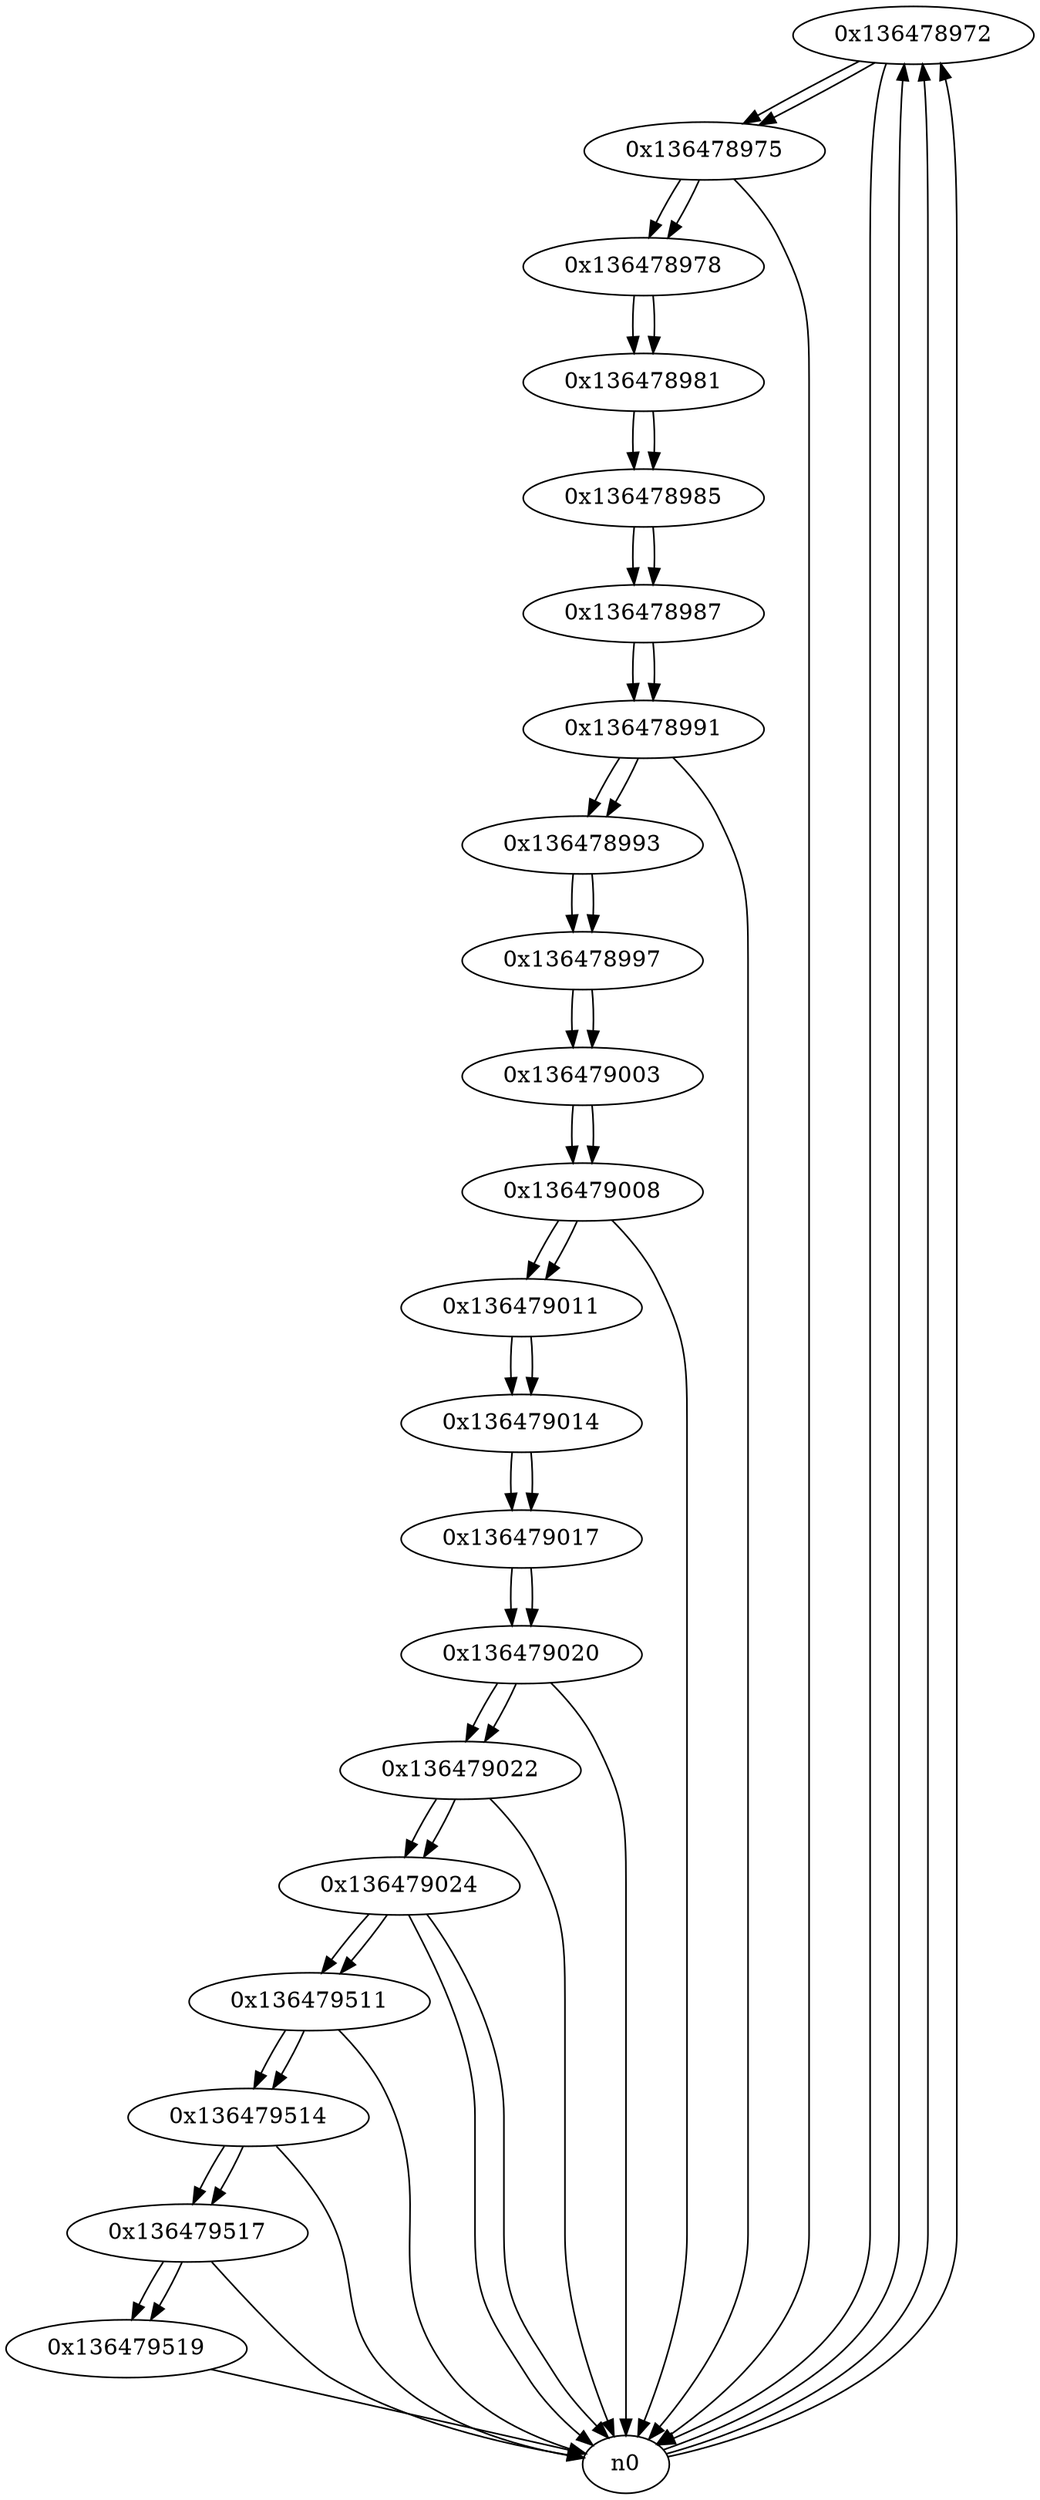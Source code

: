 digraph G{
/* nodes */
  n1 [label="0x136478972"]
  n2 [label="0x136478975"]
  n3 [label="0x136478978"]
  n4 [label="0x136478981"]
  n5 [label="0x136478985"]
  n6 [label="0x136478987"]
  n7 [label="0x136478991"]
  n8 [label="0x136478993"]
  n9 [label="0x136478997"]
  n10 [label="0x136479003"]
  n11 [label="0x136479008"]
  n12 [label="0x136479011"]
  n13 [label="0x136479014"]
  n14 [label="0x136479017"]
  n15 [label="0x136479020"]
  n16 [label="0x136479022"]
  n17 [label="0x136479024"]
  n18 [label="0x136479511"]
  n19 [label="0x136479514"]
  n20 [label="0x136479517"]
  n21 [label="0x136479519"]
/* edges */
n1 -> n2;
n1 -> n0;
n0 -> n1;
n0 -> n1;
n0 -> n1;
n2 -> n3;
n2 -> n0;
n1 -> n2;
n3 -> n4;
n2 -> n3;
n4 -> n5;
n3 -> n4;
n5 -> n6;
n4 -> n5;
n6 -> n7;
n5 -> n6;
n7 -> n8;
n7 -> n0;
n6 -> n7;
n8 -> n9;
n7 -> n8;
n9 -> n10;
n8 -> n9;
n10 -> n11;
n9 -> n10;
n11 -> n12;
n11 -> n0;
n10 -> n11;
n12 -> n13;
n11 -> n12;
n13 -> n14;
n12 -> n13;
n14 -> n15;
n13 -> n14;
n15 -> n16;
n15 -> n0;
n14 -> n15;
n16 -> n17;
n16 -> n0;
n15 -> n16;
n17 -> n18;
n17 -> n0;
n17 -> n0;
n16 -> n17;
n18 -> n19;
n18 -> n0;
n17 -> n18;
n19 -> n20;
n19 -> n0;
n18 -> n19;
n20 -> n21;
n20 -> n0;
n19 -> n20;
n21 -> n0;
n20 -> n21;
}

